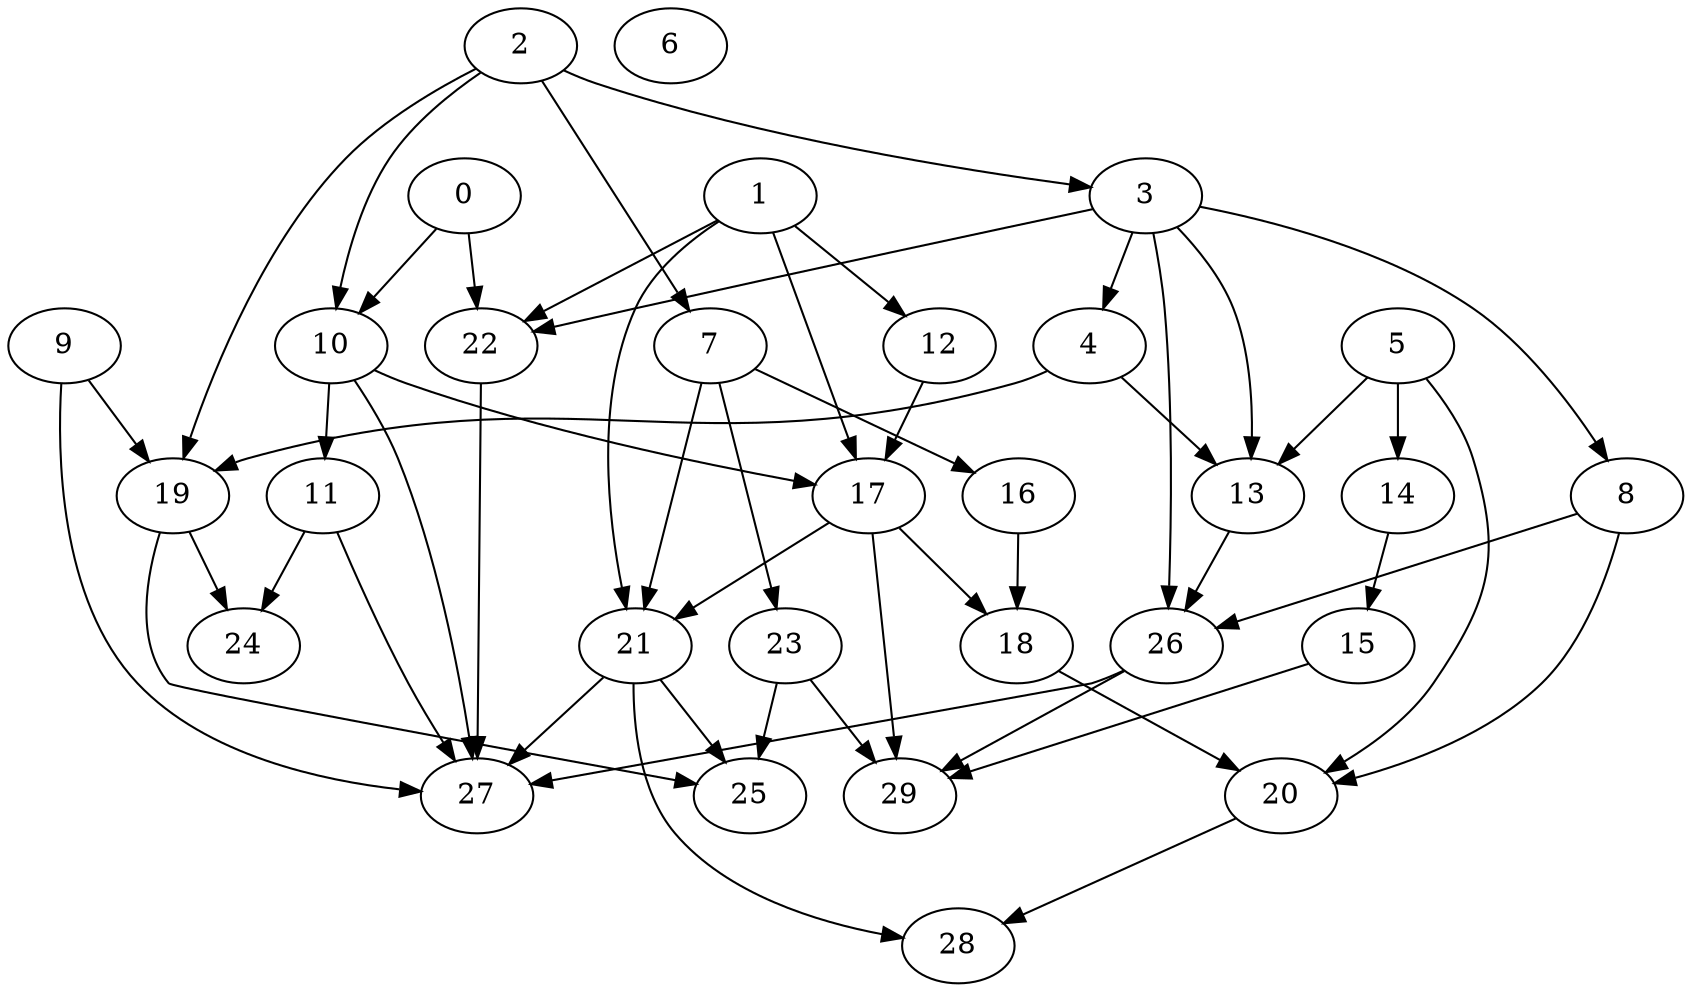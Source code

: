 digraph "Random_Nodes_30_Density_1.73_CCR_0.10_WeightType_Random_Homogeneous-6" {
2 [Weight=52];
7 [Weight=155];
0 [Weight=52];
1 [Weight=69];
10 [Weight=173];
12 [Weight=104];
3 [Weight=155];
16 [Weight=173];
5 [Weight=86];
17 [Weight=86];
14 [Weight=155];
9 [Weight=155];
8 [Weight=138];
18 [Weight=121];
4 [Weight=104];
11 [Weight=173];
15 [Weight=173];
22 [Weight=173];
20 [Weight=69];
19 [Weight=104];
23 [Weight=104];
21 [Weight=35];
13 [Weight=52];
28 [Weight=155];
26 [Weight=35];
6 [Weight=121];
24 [Weight=121];
29 [Weight=86];
27 [Weight=69];
25 [Weight=52];
19 -> 25 [Weight=10];
18 -> 20 [Weight=5];
1 -> 17 [Weight=9];
11 -> 24 [Weight=3];
3 -> 8 [Weight=8];
8 -> 20 [Weight=7];
5 -> 13 [Weight=2];
5 -> 14 [Weight=10];
10 -> 11 [Weight=5];
12 -> 17 [Weight=7];
7 -> 21 [Weight=2];
0 -> 22 [Weight=8];
1 -> 22 [Weight=6];
8 -> 26 [Weight=8];
4 -> 13 [Weight=5];
14 -> 15 [Weight=2];
21 -> 27 [Weight=7];
23 -> 25 [Weight=2];
5 -> 20 [Weight=10];
7 -> 16 [Weight=9];
15 -> 29 [Weight=8];
3 -> 13 [Weight=4];
9 -> 27 [Weight=6];
20 -> 28 [Weight=10];
22 -> 27 [Weight=9];
17 -> 29 [Weight=9];
10 -> 17 [Weight=2];
2 -> 3 [Weight=9];
19 -> 24 [Weight=2];
3 -> 22 [Weight=3];
26 -> 29 [Weight=5];
26 -> 27 [Weight=10];
3 -> 26 [Weight=9];
23 -> 29 [Weight=7];
9 -> 19 [Weight=3];
21 -> 25 [Weight=10];
13 -> 26 [Weight=10];
7 -> 23 [Weight=9];
2 -> 10 [Weight=9];
2 -> 19 [Weight=10];
17 -> 21 [Weight=5];
1 -> 21 [Weight=8];
2 -> 7 [Weight=6];
21 -> 28 [Weight=4];
1 -> 12 [Weight=4];
3 -> 4 [Weight=5];
4 -> 19 [Weight=2];
0 -> 10 [Weight=3];
16 -> 18 [Weight=9];
10 -> 27 [Weight=7];
11 -> 27 [Weight=4];
17 -> 18 [Weight=4];
}
